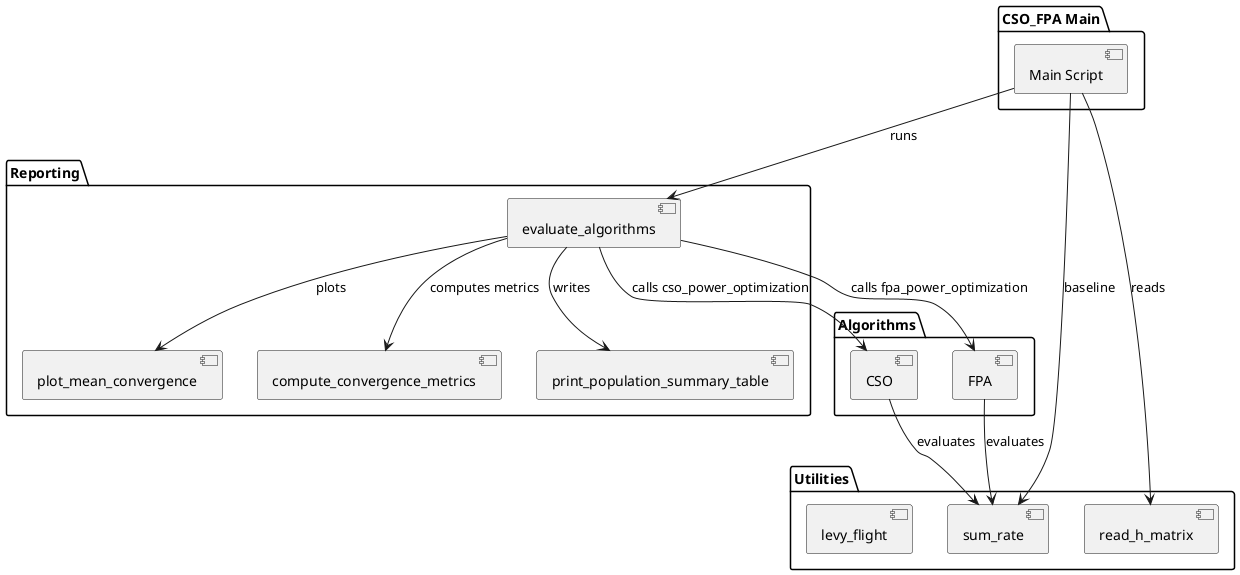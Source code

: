 @startuml
' Component diagram for CSO_FPA.py

package "CSO_FPA Main" {
  [Main Script] as Main
}

package "Algorithms" {
  [CSO] as CSO
  [FPA] as FPA
}

package "Utilities" {
  [read_h_matrix]
  [sum_rate]
  [levy_flight]
}

package "Reporting" {
  [evaluate_algorithms]
  [print_population_summary_table]
  [plot_mean_convergence]
  [compute_convergence_metrics]
}

Main --> read_h_matrix : reads
Main --> sum_rate : baseline
Main --> evaluate_algorithms : runs
evaluate_algorithms --> CSO : calls cso_power_optimization
evaluate_algorithms --> FPA : calls fpa_power_optimization
CSO --> sum_rate : evaluates
FPA --> sum_rate : evaluates
evaluate_algorithms --> print_population_summary_table : writes
evaluate_algorithms --> plot_mean_convergence : plots
evaluate_algorithms --> compute_convergence_metrics : computes metrics

@enduml
